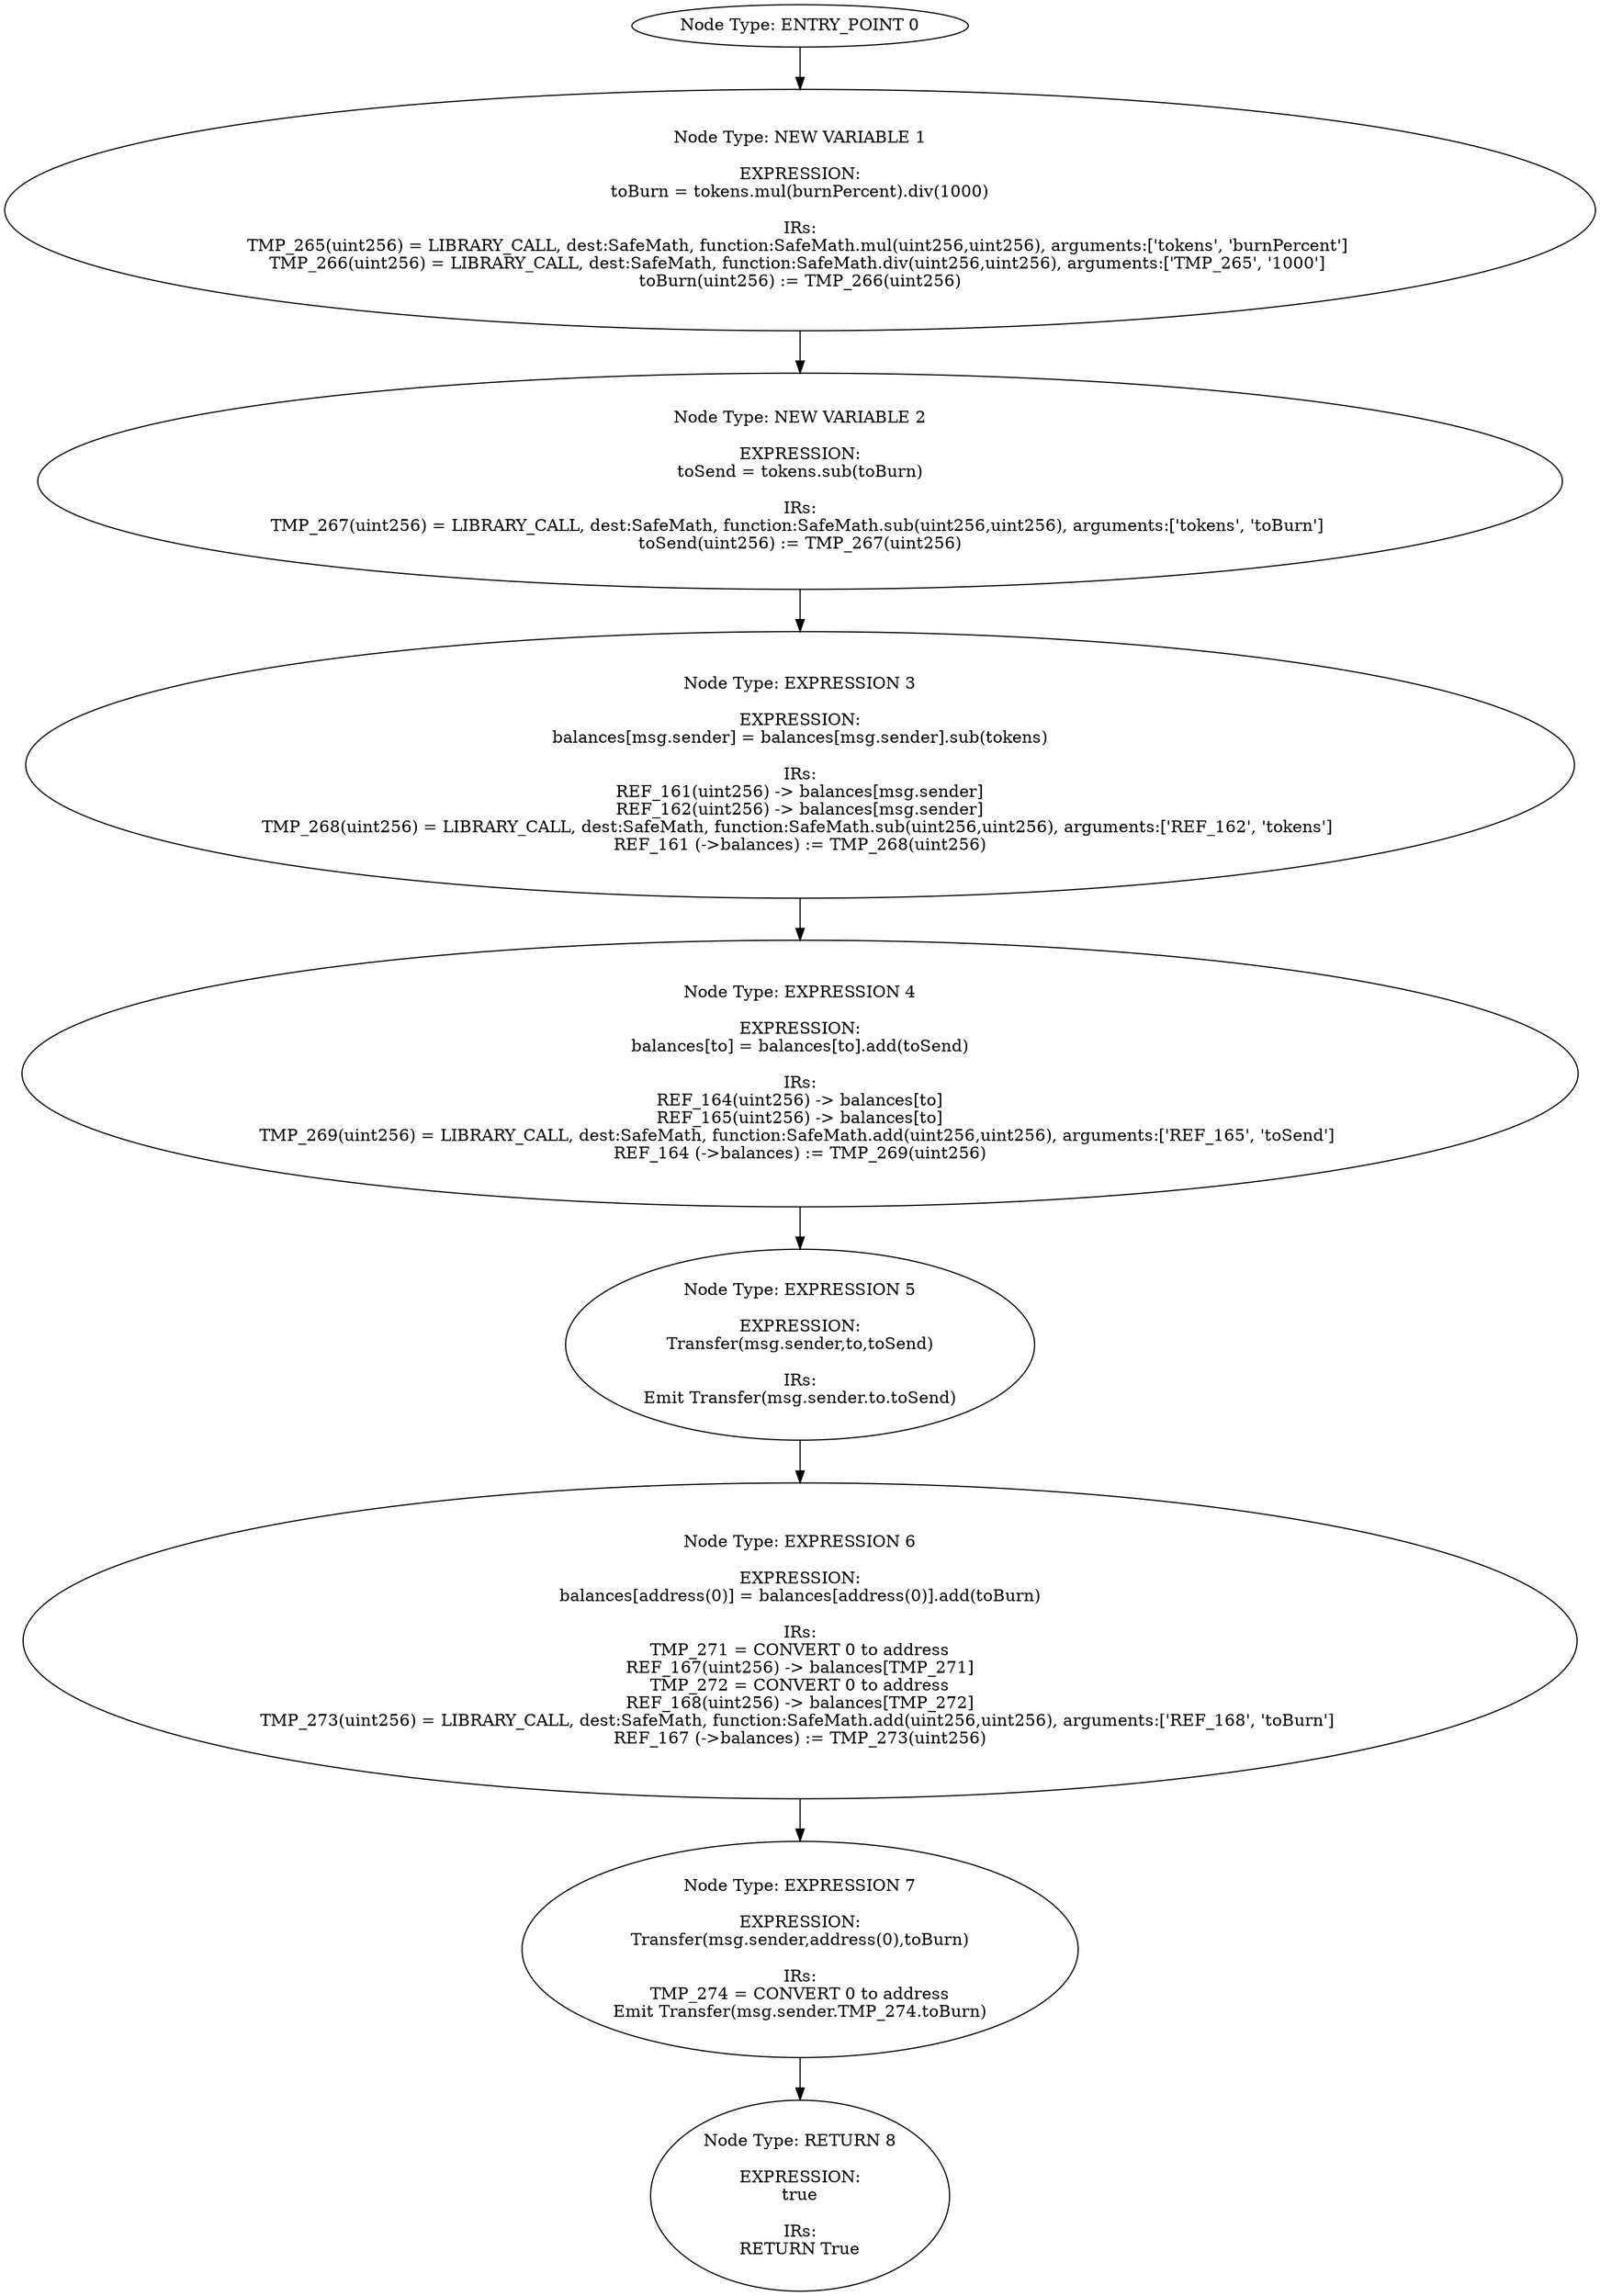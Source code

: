 digraph{
0[label="Node Type: ENTRY_POINT 0
"];
0->1;
1[label="Node Type: NEW VARIABLE 1

EXPRESSION:
toBurn = tokens.mul(burnPercent).div(1000)

IRs:
TMP_265(uint256) = LIBRARY_CALL, dest:SafeMath, function:SafeMath.mul(uint256,uint256), arguments:['tokens', 'burnPercent'] 
TMP_266(uint256) = LIBRARY_CALL, dest:SafeMath, function:SafeMath.div(uint256,uint256), arguments:['TMP_265', '1000'] 
toBurn(uint256) := TMP_266(uint256)"];
1->2;
2[label="Node Type: NEW VARIABLE 2

EXPRESSION:
toSend = tokens.sub(toBurn)

IRs:
TMP_267(uint256) = LIBRARY_CALL, dest:SafeMath, function:SafeMath.sub(uint256,uint256), arguments:['tokens', 'toBurn'] 
toSend(uint256) := TMP_267(uint256)"];
2->3;
3[label="Node Type: EXPRESSION 3

EXPRESSION:
balances[msg.sender] = balances[msg.sender].sub(tokens)

IRs:
REF_161(uint256) -> balances[msg.sender]
REF_162(uint256) -> balances[msg.sender]
TMP_268(uint256) = LIBRARY_CALL, dest:SafeMath, function:SafeMath.sub(uint256,uint256), arguments:['REF_162', 'tokens'] 
REF_161 (->balances) := TMP_268(uint256)"];
3->4;
4[label="Node Type: EXPRESSION 4

EXPRESSION:
balances[to] = balances[to].add(toSend)

IRs:
REF_164(uint256) -> balances[to]
REF_165(uint256) -> balances[to]
TMP_269(uint256) = LIBRARY_CALL, dest:SafeMath, function:SafeMath.add(uint256,uint256), arguments:['REF_165', 'toSend'] 
REF_164 (->balances) := TMP_269(uint256)"];
4->5;
5[label="Node Type: EXPRESSION 5

EXPRESSION:
Transfer(msg.sender,to,toSend)

IRs:
Emit Transfer(msg.sender.to.toSend)"];
5->6;
6[label="Node Type: EXPRESSION 6

EXPRESSION:
balances[address(0)] = balances[address(0)].add(toBurn)

IRs:
TMP_271 = CONVERT 0 to address
REF_167(uint256) -> balances[TMP_271]
TMP_272 = CONVERT 0 to address
REF_168(uint256) -> balances[TMP_272]
TMP_273(uint256) = LIBRARY_CALL, dest:SafeMath, function:SafeMath.add(uint256,uint256), arguments:['REF_168', 'toBurn'] 
REF_167 (->balances) := TMP_273(uint256)"];
6->7;
7[label="Node Type: EXPRESSION 7

EXPRESSION:
Transfer(msg.sender,address(0),toBurn)

IRs:
TMP_274 = CONVERT 0 to address
Emit Transfer(msg.sender.TMP_274.toBurn)"];
7->8;
8[label="Node Type: RETURN 8

EXPRESSION:
true

IRs:
RETURN True"];
}
